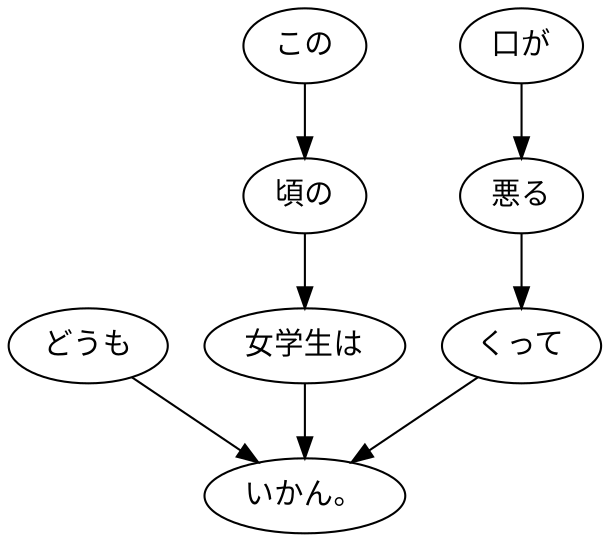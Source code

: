 digraph graph7091 {
	node0 [label="どうも"];
	node1 [label="この"];
	node2 [label="頃の"];
	node3 [label="女学生は"];
	node4 [label="口が"];
	node5 [label="悪る"];
	node6 [label="くって"];
	node7 [label="いかん。"];
	node0 -> node7;
	node1 -> node2;
	node2 -> node3;
	node3 -> node7;
	node4 -> node5;
	node5 -> node6;
	node6 -> node7;
}
